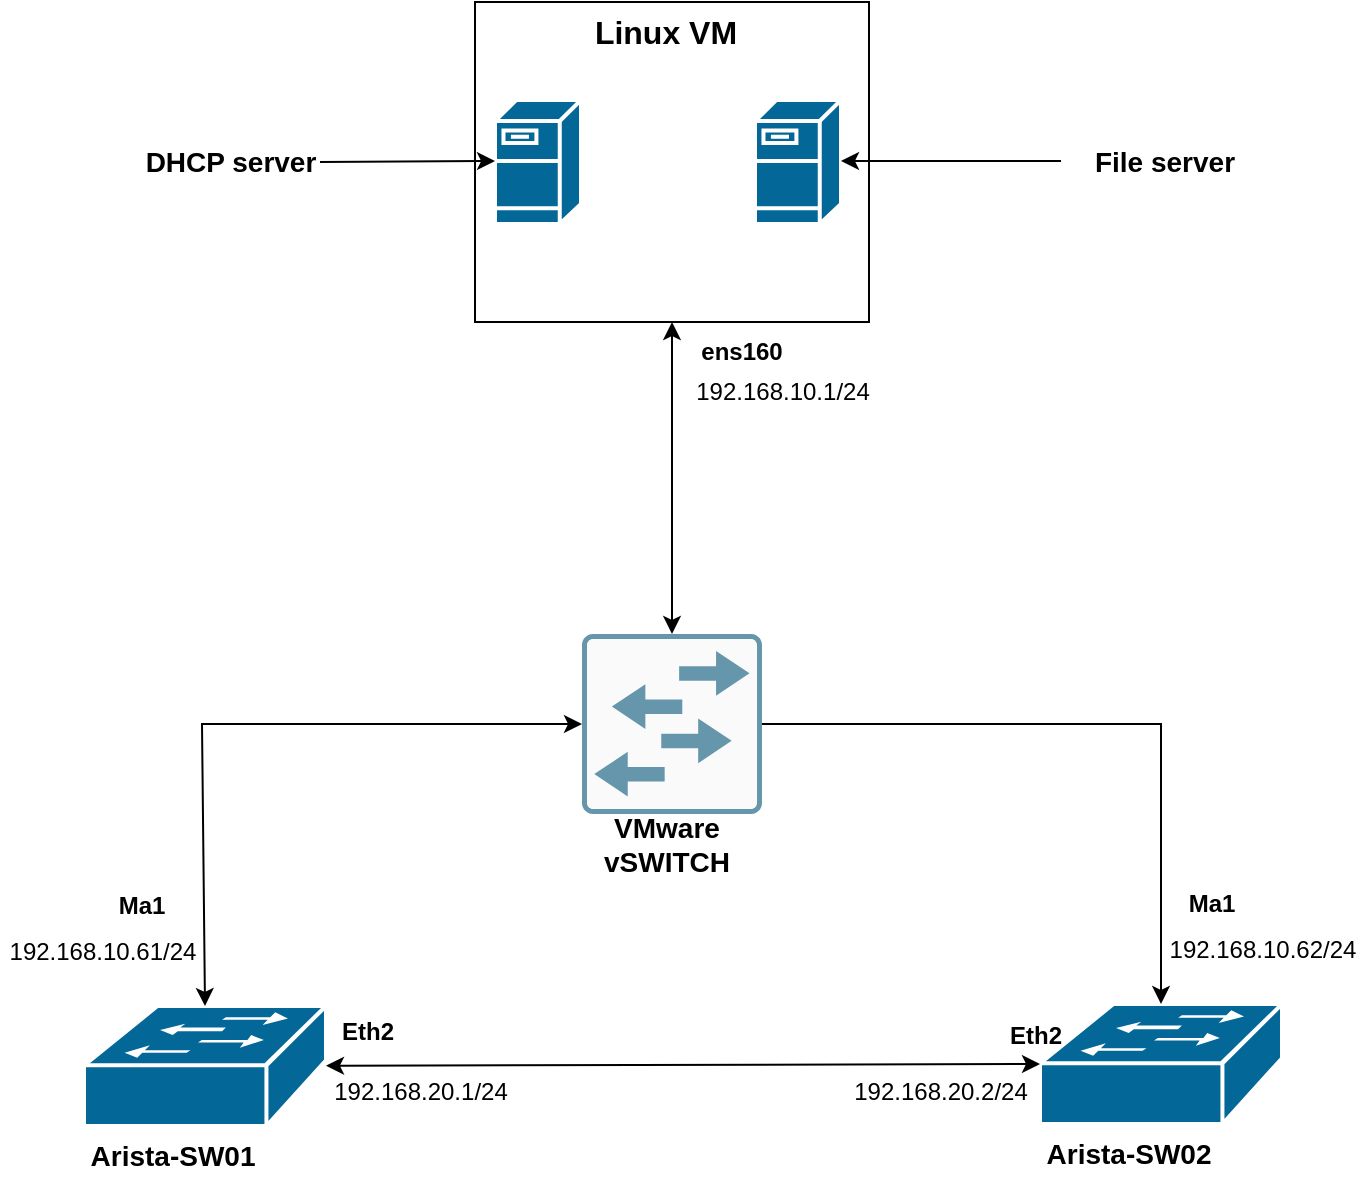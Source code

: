 <mxfile version="22.1.16" type="github">
  <diagram name="Page-1" id="9DRgU3y03HpOURzVbDyi">
    <mxGraphModel dx="1053" dy="1026" grid="1" gridSize="10" guides="1" tooltips="1" connect="1" arrows="1" fold="1" page="1" pageScale="1" pageWidth="850" pageHeight="1100" math="0" shadow="0">
      <root>
        <mxCell id="0" />
        <mxCell id="1" parent="0" />
        <mxCell id="CiJ1i-YsuGAtSJoDgXCd-7" value="" style="rounded=0;whiteSpace=wrap;html=1;" parent="1" vertex="1">
          <mxGeometry x="296.5" y="120" width="197" height="160" as="geometry" />
        </mxCell>
        <mxCell id="CiJ1i-YsuGAtSJoDgXCd-1" value="" style="shape=mxgraph.cisco.switches.workgroup_switch;sketch=0;html=1;pointerEvents=1;dashed=0;fillColor=#036897;strokeColor=#ffffff;strokeWidth=2;verticalLabelPosition=bottom;verticalAlign=top;align=center;outlineConnect=0;" parent="1" vertex="1">
          <mxGeometry x="101" y="622" width="121" height="60" as="geometry" />
        </mxCell>
        <mxCell id="CiJ1i-YsuGAtSJoDgXCd-2" value="" style="shape=mxgraph.cisco.switches.workgroup_switch;sketch=0;html=1;pointerEvents=1;dashed=0;fillColor=#036897;strokeColor=#ffffff;strokeWidth=2;verticalLabelPosition=bottom;verticalAlign=top;align=center;outlineConnect=0;" parent="1" vertex="1">
          <mxGeometry x="579" y="621" width="121" height="60" as="geometry" />
        </mxCell>
        <mxCell id="CiJ1i-YsuGAtSJoDgXCd-4" value="" style="shape=mxgraph.cisco.servers.fileserver;sketch=0;html=1;pointerEvents=1;dashed=0;fillColor=#036897;strokeColor=#ffffff;strokeWidth=2;verticalLabelPosition=bottom;verticalAlign=top;align=center;outlineConnect=0;" parent="1" vertex="1">
          <mxGeometry x="436.5" y="169" width="43" height="62" as="geometry" />
        </mxCell>
        <mxCell id="CiJ1i-YsuGAtSJoDgXCd-6" value="" style="shape=mxgraph.cisco.servers.fileserver;sketch=0;html=1;pointerEvents=1;dashed=0;fillColor=#036897;strokeColor=#ffffff;strokeWidth=2;verticalLabelPosition=bottom;verticalAlign=top;align=center;outlineConnect=0;" parent="1" vertex="1">
          <mxGeometry x="306.5" y="169" width="43" height="62" as="geometry" />
        </mxCell>
        <mxCell id="CiJ1i-YsuGAtSJoDgXCd-14" style="edgeStyle=orthogonalEdgeStyle;rounded=0;orthogonalLoop=1;jettySize=auto;html=1;" parent="1" source="CiJ1i-YsuGAtSJoDgXCd-10" target="CiJ1i-YsuGAtSJoDgXCd-2" edge="1">
          <mxGeometry relative="1" as="geometry" />
        </mxCell>
        <mxCell id="CiJ1i-YsuGAtSJoDgXCd-10" value="" style="sketch=0;points=[[0.015,0.015,0],[0.985,0.015,0],[0.985,0.985,0],[0.015,0.985,0],[0.25,0,0],[0.5,0,0],[0.75,0,0],[1,0.25,0],[1,0.5,0],[1,0.75,0],[0.75,1,0],[0.5,1,0],[0.25,1,0],[0,0.75,0],[0,0.5,0],[0,0.25,0]];verticalLabelPosition=bottom;html=1;verticalAlign=top;aspect=fixed;align=center;pointerEvents=1;shape=mxgraph.cisco19.rect;prIcon=workgroup_switch;fillColor=#FAFAFA;strokeColor=#6696AB;" parent="1" vertex="1">
          <mxGeometry x="350" y="436" width="90" height="90" as="geometry" />
        </mxCell>
        <mxCell id="CiJ1i-YsuGAtSJoDgXCd-15" value="" style="endArrow=classic;startArrow=classic;html=1;rounded=0;entryX=0;entryY=0.5;entryDx=0;entryDy=0;entryPerimeter=0;exitX=0.5;exitY=0;exitDx=0;exitDy=0;exitPerimeter=0;" parent="1" source="CiJ1i-YsuGAtSJoDgXCd-1" target="CiJ1i-YsuGAtSJoDgXCd-10" edge="1">
          <mxGeometry width="50" height="50" relative="1" as="geometry">
            <mxPoint x="271" y="526" as="sourcePoint" />
            <mxPoint x="321" y="476" as="targetPoint" />
            <Array as="points">
              <mxPoint x="160" y="481" />
            </Array>
          </mxGeometry>
        </mxCell>
        <mxCell id="CiJ1i-YsuGAtSJoDgXCd-16" value="" style="endArrow=classic;startArrow=classic;html=1;rounded=0;entryX=0.5;entryY=1;entryDx=0;entryDy=0;exitX=0.5;exitY=0;exitDx=0;exitDy=0;exitPerimeter=0;" parent="1" source="CiJ1i-YsuGAtSJoDgXCd-10" target="CiJ1i-YsuGAtSJoDgXCd-7" edge="1">
          <mxGeometry width="50" height="50" relative="1" as="geometry">
            <mxPoint x="290" y="550" as="sourcePoint" />
            <mxPoint x="340" y="500" as="targetPoint" />
          </mxGeometry>
        </mxCell>
        <mxCell id="zeqbED41Bp9Iw7lIOBef-1" value="&lt;b&gt;&lt;font style=&quot;font-size: 14px;&quot;&gt;Arista-SW01&lt;/font&gt;&lt;/b&gt;" style="text;strokeColor=none;align=center;fillColor=none;html=1;verticalAlign=middle;whiteSpace=wrap;rounded=0;" vertex="1" parent="1">
          <mxGeometry x="101" y="682" width="89" height="30" as="geometry" />
        </mxCell>
        <mxCell id="zeqbED41Bp9Iw7lIOBef-2" value="&lt;b&gt;&lt;font style=&quot;font-size: 14px;&quot;&gt;Arista-SW02&lt;/font&gt;&lt;/b&gt;" style="text;strokeColor=none;align=center;fillColor=none;html=1;verticalAlign=middle;whiteSpace=wrap;rounded=0;" vertex="1" parent="1">
          <mxGeometry x="579" y="681" width="89" height="30" as="geometry" />
        </mxCell>
        <mxCell id="zeqbED41Bp9Iw7lIOBef-3" value="&lt;b style=&quot;font-size: 14px;&quot;&gt;VMware&lt;br&gt;vSWITCH&lt;br&gt;&lt;/b&gt;" style="text;strokeColor=none;align=center;fillColor=none;html=1;verticalAlign=middle;whiteSpace=wrap;rounded=0;" vertex="1" parent="1">
          <mxGeometry x="347.5" y="526" width="89" height="30" as="geometry" />
        </mxCell>
        <mxCell id="zeqbED41Bp9Iw7lIOBef-4" value="" style="edgeStyle=none;orthogonalLoop=1;jettySize=auto;html=1;rounded=0;exitX=1;exitY=0.5;exitDx=0;exitDy=0;" edge="1" parent="1" source="zeqbED41Bp9Iw7lIOBef-5">
          <mxGeometry width="80" relative="1" as="geometry">
            <mxPoint x="226.5" y="199.5" as="sourcePoint" />
            <mxPoint x="306.5" y="199.5" as="targetPoint" />
            <Array as="points" />
          </mxGeometry>
        </mxCell>
        <mxCell id="zeqbED41Bp9Iw7lIOBef-5" value="&lt;b&gt;&lt;font style=&quot;font-size: 14px;&quot;&gt;DHCP server&lt;/font&gt;&lt;/b&gt;" style="text;strokeColor=none;align=center;fillColor=none;html=1;verticalAlign=middle;whiteSpace=wrap;rounded=0;" vertex="1" parent="1">
          <mxGeometry x="130" y="185" width="89" height="30" as="geometry" />
        </mxCell>
        <mxCell id="zeqbED41Bp9Iw7lIOBef-6" value="&lt;b&gt;&lt;font style=&quot;font-size: 14px;&quot;&gt;File server&lt;/font&gt;&lt;/b&gt;" style="text;strokeColor=none;align=center;fillColor=none;html=1;verticalAlign=middle;whiteSpace=wrap;rounded=0;" vertex="1" parent="1">
          <mxGeometry x="597" y="185" width="89" height="30" as="geometry" />
        </mxCell>
        <mxCell id="zeqbED41Bp9Iw7lIOBef-7" value="" style="edgeStyle=none;orthogonalLoop=1;jettySize=auto;html=1;rounded=0;" edge="1" parent="1">
          <mxGeometry width="80" relative="1" as="geometry">
            <mxPoint x="589.5" y="199.5" as="sourcePoint" />
            <mxPoint x="479.5" y="199.5" as="targetPoint" />
            <Array as="points" />
          </mxGeometry>
        </mxCell>
        <mxCell id="zeqbED41Bp9Iw7lIOBef-8" value="&lt;b&gt;&lt;font style=&quot;font-size: 16px;&quot;&gt;Linux VM&lt;/font&gt;&lt;/b&gt;" style="text;strokeColor=none;align=center;fillColor=none;html=1;verticalAlign=middle;whiteSpace=wrap;rounded=0;" vertex="1" parent="1">
          <mxGeometry x="347" y="120" width="90" height="30" as="geometry" />
        </mxCell>
        <mxCell id="zeqbED41Bp9Iw7lIOBef-9" value="&lt;b&gt;ens160&lt;/b&gt;" style="text;strokeColor=none;align=center;fillColor=none;html=1;verticalAlign=middle;whiteSpace=wrap;rounded=0;" vertex="1" parent="1">
          <mxGeometry x="400" y="280" width="60" height="30" as="geometry" />
        </mxCell>
        <mxCell id="zeqbED41Bp9Iw7lIOBef-10" value="&lt;b&gt;Ma1&lt;/b&gt;" style="text;strokeColor=none;align=center;fillColor=none;html=1;verticalAlign=middle;whiteSpace=wrap;rounded=0;" vertex="1" parent="1">
          <mxGeometry x="100" y="559" width="60" height="26" as="geometry" />
        </mxCell>
        <mxCell id="zeqbED41Bp9Iw7lIOBef-11" value="&lt;b&gt;Ma1&lt;/b&gt;" style="text;strokeColor=none;align=center;fillColor=none;html=1;verticalAlign=middle;whiteSpace=wrap;rounded=0;" vertex="1" parent="1">
          <mxGeometry x="640" y="556" width="50" height="30" as="geometry" />
        </mxCell>
        <mxCell id="zeqbED41Bp9Iw7lIOBef-12" value="192.168.10.1/24" style="text;strokeColor=none;align=center;fillColor=none;html=1;verticalAlign=middle;whiteSpace=wrap;rounded=0;" vertex="1" parent="1">
          <mxGeometry x="400" y="300" width="100.5" height="30" as="geometry" />
        </mxCell>
        <mxCell id="zeqbED41Bp9Iw7lIOBef-13" value="" style="endArrow=classic;startArrow=classic;html=1;rounded=0;entryX=0;entryY=0.5;entryDx=0;entryDy=0;entryPerimeter=0;" edge="1" parent="1" source="CiJ1i-YsuGAtSJoDgXCd-1" target="CiJ1i-YsuGAtSJoDgXCd-2">
          <mxGeometry width="50" height="50" relative="1" as="geometry">
            <mxPoint x="370" y="642" as="sourcePoint" />
            <mxPoint x="420" y="592" as="targetPoint" />
          </mxGeometry>
        </mxCell>
        <mxCell id="zeqbED41Bp9Iw7lIOBef-15" value="&lt;b&gt;Eth2&lt;/b&gt;" style="text;strokeColor=none;align=center;fillColor=none;html=1;verticalAlign=middle;whiteSpace=wrap;rounded=0;" vertex="1" parent="1">
          <mxGeometry x="223" y="620" width="40" height="30" as="geometry" />
        </mxCell>
        <mxCell id="zeqbED41Bp9Iw7lIOBef-16" value="&lt;b&gt;Eth2&lt;/b&gt;" style="text;strokeColor=none;align=center;fillColor=none;html=1;verticalAlign=middle;whiteSpace=wrap;rounded=0;" vertex="1" parent="1">
          <mxGeometry x="557" y="622" width="40" height="30" as="geometry" />
        </mxCell>
        <mxCell id="zeqbED41Bp9Iw7lIOBef-17" value="192.168.10.62/24" style="text;strokeColor=none;align=center;fillColor=none;html=1;verticalAlign=middle;whiteSpace=wrap;rounded=0;" vertex="1" parent="1">
          <mxGeometry x="640" y="579" width="100.5" height="30" as="geometry" />
        </mxCell>
        <mxCell id="zeqbED41Bp9Iw7lIOBef-18" value="192.168.10.61/24" style="text;strokeColor=none;align=center;fillColor=none;html=1;verticalAlign=middle;whiteSpace=wrap;rounded=0;" vertex="1" parent="1">
          <mxGeometry x="59.5" y="580" width="100.5" height="30" as="geometry" />
        </mxCell>
        <mxCell id="zeqbED41Bp9Iw7lIOBef-19" value="192.168.20.2/24" style="text;strokeColor=none;align=center;fillColor=none;html=1;verticalAlign=middle;whiteSpace=wrap;rounded=0;" vertex="1" parent="1">
          <mxGeometry x="478.5" y="650" width="100.5" height="30" as="geometry" />
        </mxCell>
        <mxCell id="zeqbED41Bp9Iw7lIOBef-20" value="192.168.20.1/24" style="text;strokeColor=none;align=center;fillColor=none;html=1;verticalAlign=middle;whiteSpace=wrap;rounded=0;" vertex="1" parent="1">
          <mxGeometry x="219" y="650" width="100.5" height="30" as="geometry" />
        </mxCell>
      </root>
    </mxGraphModel>
  </diagram>
</mxfile>
